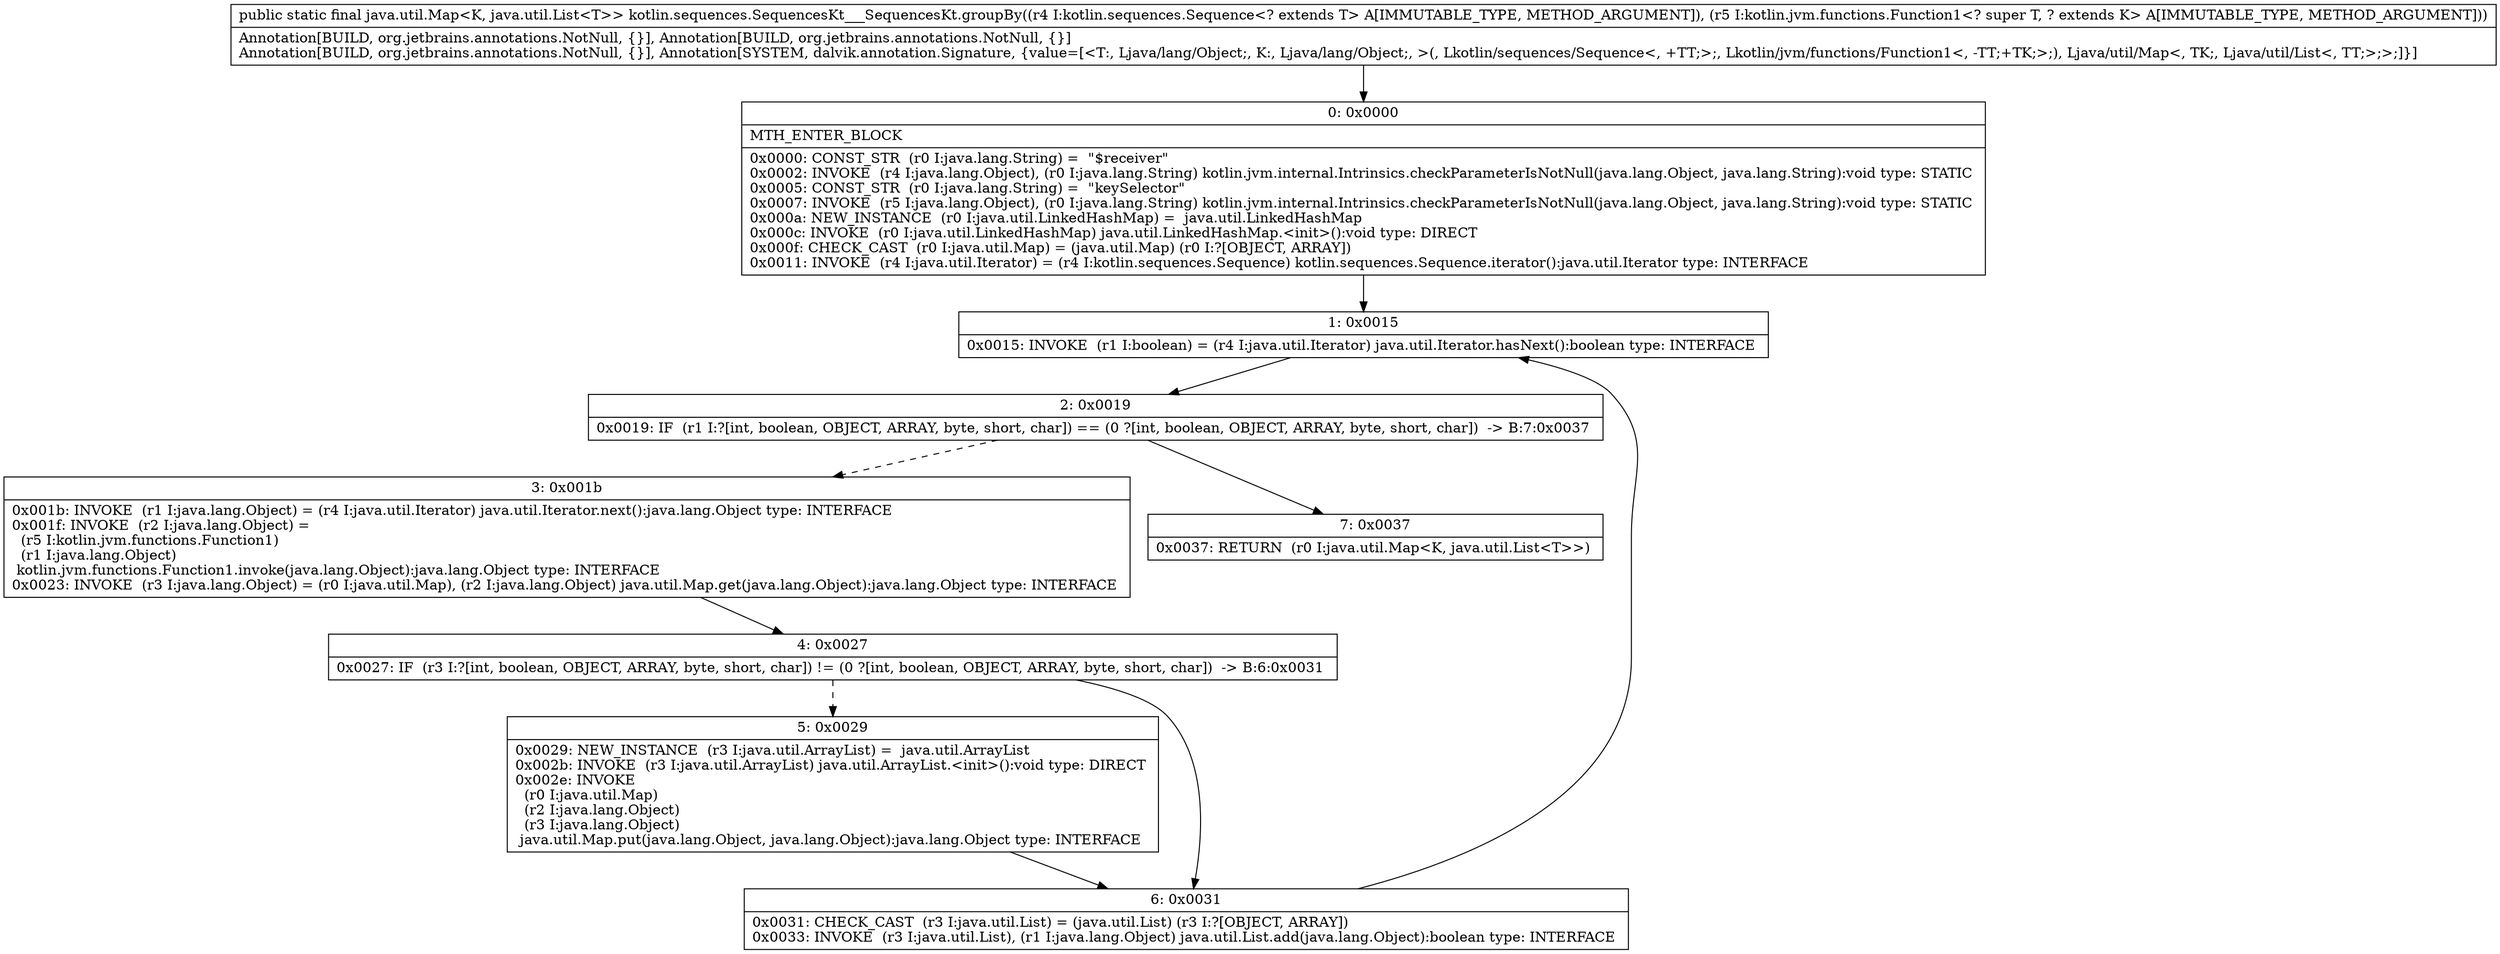 digraph "CFG forkotlin.sequences.SequencesKt___SequencesKt.groupBy(Lkotlin\/sequences\/Sequence;Lkotlin\/jvm\/functions\/Function1;)Ljava\/util\/Map;" {
Node_0 [shape=record,label="{0\:\ 0x0000|MTH_ENTER_BLOCK\l|0x0000: CONST_STR  (r0 I:java.lang.String) =  \"$receiver\" \l0x0002: INVOKE  (r4 I:java.lang.Object), (r0 I:java.lang.String) kotlin.jvm.internal.Intrinsics.checkParameterIsNotNull(java.lang.Object, java.lang.String):void type: STATIC \l0x0005: CONST_STR  (r0 I:java.lang.String) =  \"keySelector\" \l0x0007: INVOKE  (r5 I:java.lang.Object), (r0 I:java.lang.String) kotlin.jvm.internal.Intrinsics.checkParameterIsNotNull(java.lang.Object, java.lang.String):void type: STATIC \l0x000a: NEW_INSTANCE  (r0 I:java.util.LinkedHashMap) =  java.util.LinkedHashMap \l0x000c: INVOKE  (r0 I:java.util.LinkedHashMap) java.util.LinkedHashMap.\<init\>():void type: DIRECT \l0x000f: CHECK_CAST  (r0 I:java.util.Map) = (java.util.Map) (r0 I:?[OBJECT, ARRAY]) \l0x0011: INVOKE  (r4 I:java.util.Iterator) = (r4 I:kotlin.sequences.Sequence) kotlin.sequences.Sequence.iterator():java.util.Iterator type: INTERFACE \l}"];
Node_1 [shape=record,label="{1\:\ 0x0015|0x0015: INVOKE  (r1 I:boolean) = (r4 I:java.util.Iterator) java.util.Iterator.hasNext():boolean type: INTERFACE \l}"];
Node_2 [shape=record,label="{2\:\ 0x0019|0x0019: IF  (r1 I:?[int, boolean, OBJECT, ARRAY, byte, short, char]) == (0 ?[int, boolean, OBJECT, ARRAY, byte, short, char])  \-\> B:7:0x0037 \l}"];
Node_3 [shape=record,label="{3\:\ 0x001b|0x001b: INVOKE  (r1 I:java.lang.Object) = (r4 I:java.util.Iterator) java.util.Iterator.next():java.lang.Object type: INTERFACE \l0x001f: INVOKE  (r2 I:java.lang.Object) = \l  (r5 I:kotlin.jvm.functions.Function1)\l  (r1 I:java.lang.Object)\l kotlin.jvm.functions.Function1.invoke(java.lang.Object):java.lang.Object type: INTERFACE \l0x0023: INVOKE  (r3 I:java.lang.Object) = (r0 I:java.util.Map), (r2 I:java.lang.Object) java.util.Map.get(java.lang.Object):java.lang.Object type: INTERFACE \l}"];
Node_4 [shape=record,label="{4\:\ 0x0027|0x0027: IF  (r3 I:?[int, boolean, OBJECT, ARRAY, byte, short, char]) != (0 ?[int, boolean, OBJECT, ARRAY, byte, short, char])  \-\> B:6:0x0031 \l}"];
Node_5 [shape=record,label="{5\:\ 0x0029|0x0029: NEW_INSTANCE  (r3 I:java.util.ArrayList) =  java.util.ArrayList \l0x002b: INVOKE  (r3 I:java.util.ArrayList) java.util.ArrayList.\<init\>():void type: DIRECT \l0x002e: INVOKE  \l  (r0 I:java.util.Map)\l  (r2 I:java.lang.Object)\l  (r3 I:java.lang.Object)\l java.util.Map.put(java.lang.Object, java.lang.Object):java.lang.Object type: INTERFACE \l}"];
Node_6 [shape=record,label="{6\:\ 0x0031|0x0031: CHECK_CAST  (r3 I:java.util.List) = (java.util.List) (r3 I:?[OBJECT, ARRAY]) \l0x0033: INVOKE  (r3 I:java.util.List), (r1 I:java.lang.Object) java.util.List.add(java.lang.Object):boolean type: INTERFACE \l}"];
Node_7 [shape=record,label="{7\:\ 0x0037|0x0037: RETURN  (r0 I:java.util.Map\<K, java.util.List\<T\>\>) \l}"];
MethodNode[shape=record,label="{public static final java.util.Map\<K, java.util.List\<T\>\> kotlin.sequences.SequencesKt___SequencesKt.groupBy((r4 I:kotlin.sequences.Sequence\<? extends T\> A[IMMUTABLE_TYPE, METHOD_ARGUMENT]), (r5 I:kotlin.jvm.functions.Function1\<? super T, ? extends K\> A[IMMUTABLE_TYPE, METHOD_ARGUMENT]))  | Annotation[BUILD, org.jetbrains.annotations.NotNull, \{\}], Annotation[BUILD, org.jetbrains.annotations.NotNull, \{\}]\lAnnotation[BUILD, org.jetbrains.annotations.NotNull, \{\}], Annotation[SYSTEM, dalvik.annotation.Signature, \{value=[\<T:, Ljava\/lang\/Object;, K:, Ljava\/lang\/Object;, \>(, Lkotlin\/sequences\/Sequence\<, +TT;\>;, Lkotlin\/jvm\/functions\/Function1\<, \-TT;+TK;\>;), Ljava\/util\/Map\<, TK;, Ljava\/util\/List\<, TT;\>;\>;]\}]\l}"];
MethodNode -> Node_0;
Node_0 -> Node_1;
Node_1 -> Node_2;
Node_2 -> Node_3[style=dashed];
Node_2 -> Node_7;
Node_3 -> Node_4;
Node_4 -> Node_5[style=dashed];
Node_4 -> Node_6;
Node_5 -> Node_6;
Node_6 -> Node_1;
}


